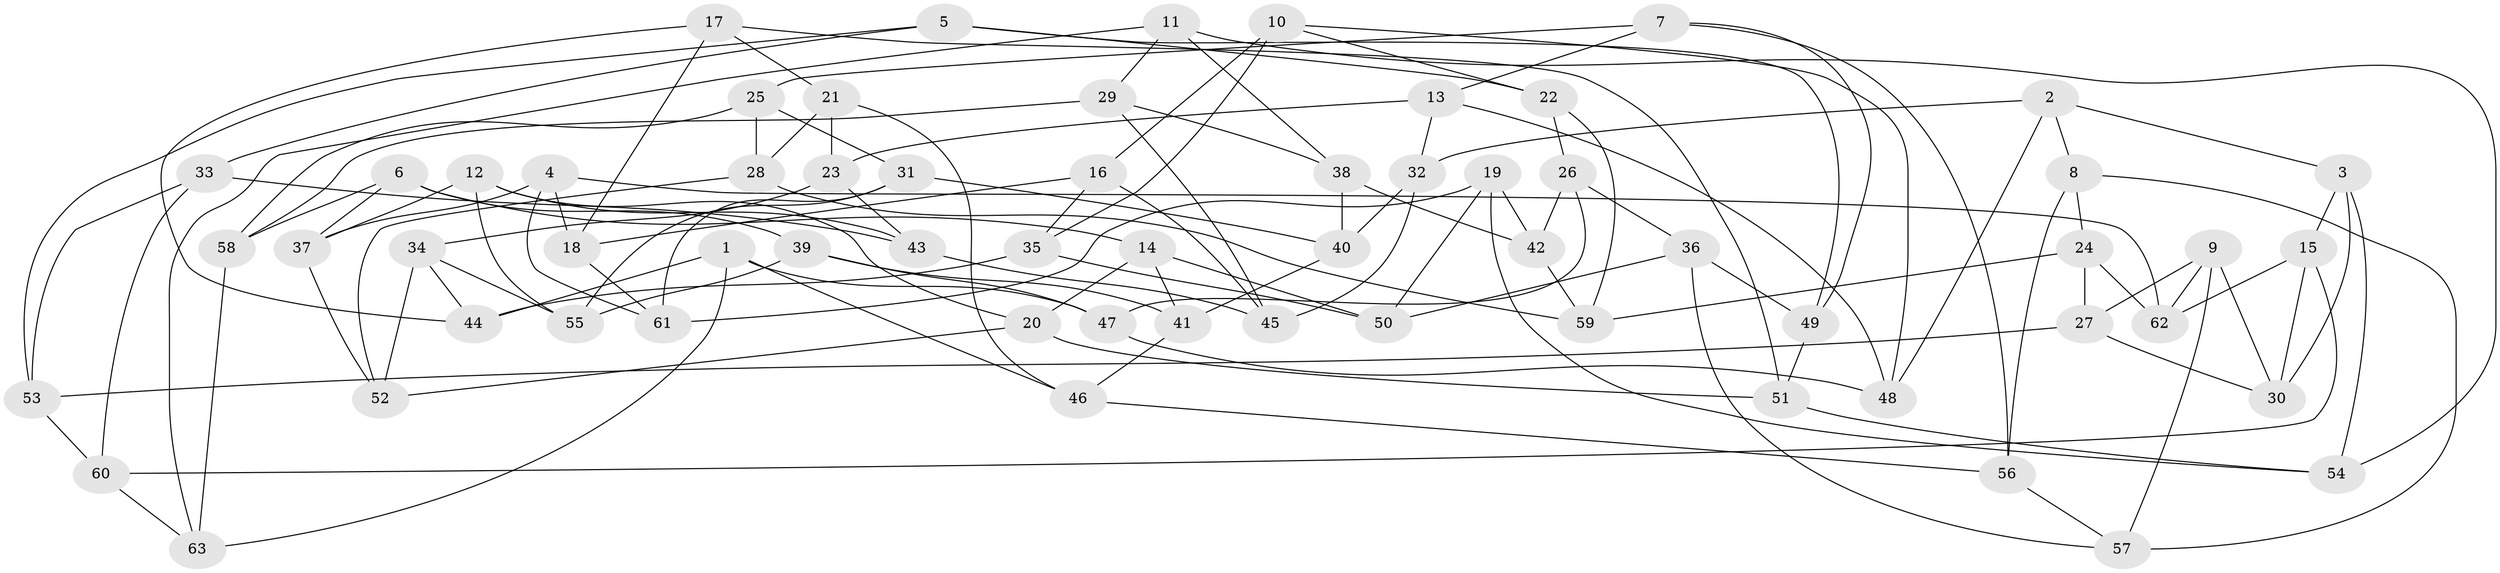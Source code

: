 // Generated by graph-tools (version 1.1) at 2025/26/03/09/25 03:26:58]
// undirected, 63 vertices, 126 edges
graph export_dot {
graph [start="1"]
  node [color=gray90,style=filled];
  1;
  2;
  3;
  4;
  5;
  6;
  7;
  8;
  9;
  10;
  11;
  12;
  13;
  14;
  15;
  16;
  17;
  18;
  19;
  20;
  21;
  22;
  23;
  24;
  25;
  26;
  27;
  28;
  29;
  30;
  31;
  32;
  33;
  34;
  35;
  36;
  37;
  38;
  39;
  40;
  41;
  42;
  43;
  44;
  45;
  46;
  47;
  48;
  49;
  50;
  51;
  52;
  53;
  54;
  55;
  56;
  57;
  58;
  59;
  60;
  61;
  62;
  63;
  1 -- 47;
  1 -- 46;
  1 -- 44;
  1 -- 63;
  2 -- 32;
  2 -- 8;
  2 -- 48;
  2 -- 3;
  3 -- 15;
  3 -- 30;
  3 -- 54;
  4 -- 37;
  4 -- 61;
  4 -- 18;
  4 -- 62;
  5 -- 33;
  5 -- 53;
  5 -- 22;
  5 -- 49;
  6 -- 14;
  6 -- 37;
  6 -- 39;
  6 -- 58;
  7 -- 13;
  7 -- 56;
  7 -- 25;
  7 -- 49;
  8 -- 56;
  8 -- 24;
  8 -- 57;
  9 -- 27;
  9 -- 30;
  9 -- 62;
  9 -- 57;
  10 -- 22;
  10 -- 48;
  10 -- 16;
  10 -- 35;
  11 -- 54;
  11 -- 63;
  11 -- 29;
  11 -- 38;
  12 -- 43;
  12 -- 20;
  12 -- 37;
  12 -- 55;
  13 -- 32;
  13 -- 23;
  13 -- 48;
  14 -- 41;
  14 -- 20;
  14 -- 50;
  15 -- 30;
  15 -- 60;
  15 -- 62;
  16 -- 18;
  16 -- 45;
  16 -- 35;
  17 -- 51;
  17 -- 44;
  17 -- 21;
  17 -- 18;
  18 -- 61;
  19 -- 61;
  19 -- 54;
  19 -- 42;
  19 -- 50;
  20 -- 51;
  20 -- 52;
  21 -- 23;
  21 -- 46;
  21 -- 28;
  22 -- 59;
  22 -- 26;
  23 -- 43;
  23 -- 34;
  24 -- 62;
  24 -- 27;
  24 -- 59;
  25 -- 58;
  25 -- 28;
  25 -- 31;
  26 -- 36;
  26 -- 47;
  26 -- 42;
  27 -- 30;
  27 -- 53;
  28 -- 52;
  28 -- 59;
  29 -- 45;
  29 -- 38;
  29 -- 58;
  31 -- 61;
  31 -- 55;
  31 -- 40;
  32 -- 40;
  32 -- 45;
  33 -- 60;
  33 -- 53;
  33 -- 43;
  34 -- 55;
  34 -- 44;
  34 -- 52;
  35 -- 50;
  35 -- 44;
  36 -- 49;
  36 -- 50;
  36 -- 57;
  37 -- 52;
  38 -- 40;
  38 -- 42;
  39 -- 55;
  39 -- 41;
  39 -- 47;
  40 -- 41;
  41 -- 46;
  42 -- 59;
  43 -- 45;
  46 -- 56;
  47 -- 48;
  49 -- 51;
  51 -- 54;
  53 -- 60;
  56 -- 57;
  58 -- 63;
  60 -- 63;
}
